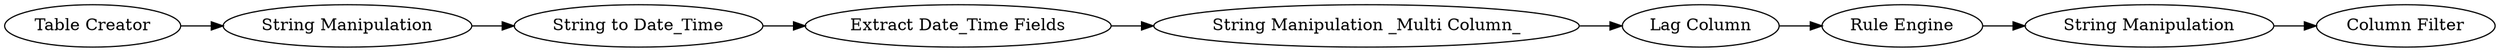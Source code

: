 digraph {
	1 [label="Table Creator"]
	2 [label="String Manipulation"]
	4 [label="String to Date_Time"]
	5 [label="Extract Date_Time Fields"]
	8 [label="String Manipulation _Multi Column_"]
	9 [label="Lag Column"]
	10 [label="Rule Engine"]
	11 [label="String Manipulation"]
	12 [label="Column Filter"]
	1 -> 2
	2 -> 4
	4 -> 5
	5 -> 8
	8 -> 9
	9 -> 10
	10 -> 11
	11 -> 12
	rankdir=LR
}
